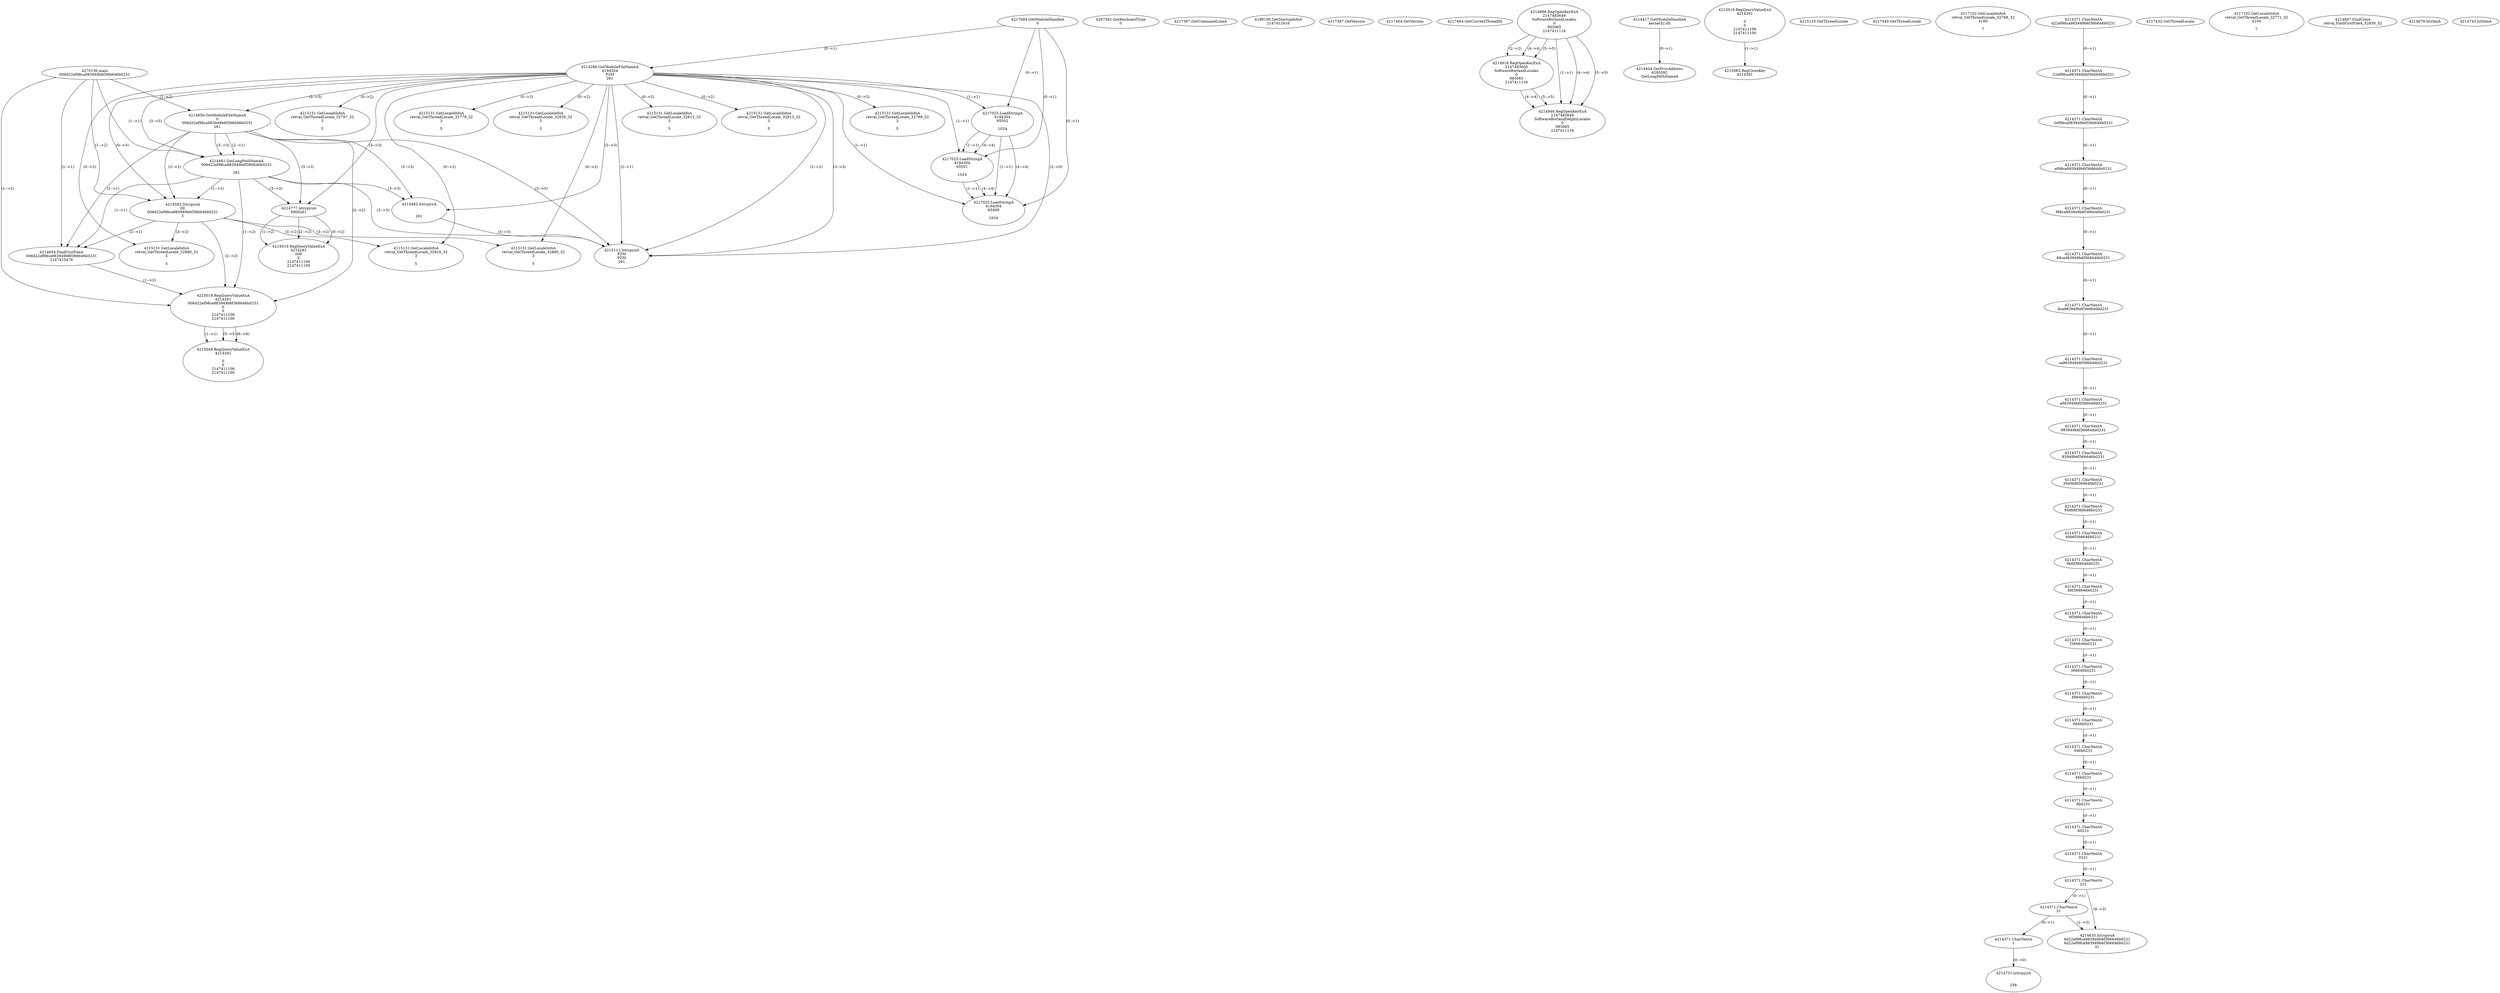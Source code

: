 // Global SCDG with merge call
digraph {
	0 [label="4270136.main
006d22ef98ca983949b6f366646b0231"]
	1 [label="4217684.GetModuleHandleA
0"]
	2 [label="4207361.GetKeyboardType
0"]
	3 [label="4217367.GetCommandLineA
"]
	4 [label="4199106.GetStartupInfoA
2147412416"]
	5 [label="4217387.GetVersion
"]
	6 [label="4217404.GetVersion
"]
	7 [label="4217464.GetCurrentThreadId
"]
	8 [label="4214286.GetModuleFileNameA
4194304
PZM
261"]
	1 -> 8 [label="(0-->1)"]
	9 [label="4214856.GetModuleFileNameA
0
006d22ef98ca983949b6f366646b0231
261"]
	0 -> 9 [label="(1-->2)"]
	8 -> 9 [label="(3-->3)"]
	10 [label="4214886.RegOpenKeyExA
2147483649
Software\Borland\Locales
0
983065
2147411116"]
	11 [label="4214417.GetModuleHandleA
kernel32.dll"]
	12 [label="4214434.GetProcAddress
6295592
GetLongPathNameA"]
	11 -> 12 [label="(0-->1)"]
	13 [label="4214461.GetLongPathNameA
006d22ef98ca983949b6f366646b0231

261"]
	0 -> 13 [label="(1-->1)"]
	9 -> 13 [label="(2-->1)"]
	8 -> 13 [label="(3-->3)"]
	9 -> 13 [label="(3-->3)"]
	14 [label="4214482.lstrcpynA


261"]
	8 -> 14 [label="(3-->3)"]
	9 -> 14 [label="(3-->3)"]
	13 -> 14 [label="(3-->3)"]
	15 [label="4215019.RegQueryValueExA
4214291

0
0
2147411106
2147411100"]
	16 [label="4215083.RegCloseKey
4214291"]
	15 -> 16 [label="(1-->1)"]
	17 [label="4215112.lstrcpynA
PZM
PZM
261"]
	8 -> 17 [label="(2-->1)"]
	8 -> 17 [label="(2-->2)"]
	8 -> 17 [label="(3-->3)"]
	9 -> 17 [label="(3-->3)"]
	13 -> 17 [label="(3-->3)"]
	14 -> 17 [label="(3-->3)"]
	8 -> 17 [label="(2-->0)"]
	18 [label="4215125.GetThreadLocale
"]
	19 [label="4215131.GetLocaleInfoA
retval_GetThreadLocale_32789_32
3

5"]
	8 -> 19 [label="(0-->2)"]
	20 [label="4217025.LoadStringA
4194304
65502

1024"]
	1 -> 20 [label="(0-->1)"]
	8 -> 20 [label="(1-->1)"]
	21 [label="4217025.LoadStringA
4194304
65501

1024"]
	1 -> 21 [label="(0-->1)"]
	8 -> 21 [label="(1-->1)"]
	20 -> 21 [label="(1-->1)"]
	20 -> 21 [label="(4-->4)"]
	22 [label="4217025.LoadStringA
4194304
65499

1024"]
	1 -> 22 [label="(0-->1)"]
	8 -> 22 [label="(1-->1)"]
	20 -> 22 [label="(1-->1)"]
	21 -> 22 [label="(1-->1)"]
	20 -> 22 [label="(4-->4)"]
	21 -> 22 [label="(4-->4)"]
	23 [label="4214916.RegOpenKeyExA
2147483650
Software\Borland\Locales
0
983065
2147411116"]
	10 -> 23 [label="(2-->2)"]
	10 -> 23 [label="(4-->4)"]
	10 -> 23 [label="(5-->5)"]
	24 [label="4215131.GetLocaleInfoA
retval_GetThreadLocale_32797_32
3

5"]
	8 -> 24 [label="(0-->2)"]
	25 [label="4217449.GetThreadLocale
"]
	26 [label="4217102.GetLocaleInfoA
retval_GetThreadLocale_32768_32
4100

7"]
	27 [label="4214582.lstrcpynA
00
006d22ef98ca983949b6f366646b0231
3"]
	0 -> 27 [label="(1-->2)"]
	9 -> 27 [label="(2-->2)"]
	13 -> 27 [label="(1-->2)"]
	8 -> 27 [label="(0-->3)"]
	28 [label="4214371.CharNextA
d22ef98ca983949b6f366646b0231"]
	29 [label="4214371.CharNextA
22ef98ca983949b6f366646b0231"]
	28 -> 29 [label="(0-->1)"]
	30 [label="4214371.CharNextA
2ef98ca983949b6f366646b0231"]
	29 -> 30 [label="(0-->1)"]
	31 [label="4214371.CharNextA
ef98ca983949b6f366646b0231"]
	30 -> 31 [label="(0-->1)"]
	32 [label="4214371.CharNextA
f98ca983949b6f366646b0231"]
	31 -> 32 [label="(0-->1)"]
	33 [label="4214371.CharNextA
98ca983949b6f366646b0231"]
	32 -> 33 [label="(0-->1)"]
	34 [label="4214371.CharNextA
8ca983949b6f366646b0231"]
	33 -> 34 [label="(0-->1)"]
	35 [label="4214371.CharNextA
ca983949b6f366646b0231"]
	34 -> 35 [label="(0-->1)"]
	36 [label="4214371.CharNextA
a983949b6f366646b0231"]
	35 -> 36 [label="(0-->1)"]
	37 [label="4214371.CharNextA
983949b6f366646b0231"]
	36 -> 37 [label="(0-->1)"]
	38 [label="4214371.CharNextA
83949b6f366646b0231"]
	37 -> 38 [label="(0-->1)"]
	39 [label="4214371.CharNextA
3949b6f366646b0231"]
	38 -> 39 [label="(0-->1)"]
	40 [label="4214371.CharNextA
949b6f366646b0231"]
	39 -> 40 [label="(0-->1)"]
	41 [label="4214371.CharNextA
49b6f366646b0231"]
	40 -> 41 [label="(0-->1)"]
	42 [label="4214371.CharNextA
9b6f366646b0231"]
	41 -> 42 [label="(0-->1)"]
	43 [label="4214371.CharNextA
b6f366646b0231"]
	42 -> 43 [label="(0-->1)"]
	44 [label="4214371.CharNextA
6f366646b0231"]
	43 -> 44 [label="(0-->1)"]
	45 [label="4214371.CharNextA
f366646b0231"]
	44 -> 45 [label="(0-->1)"]
	46 [label="4214371.CharNextA
366646b0231"]
	45 -> 46 [label="(0-->1)"]
	47 [label="4214371.CharNextA
66646b0231"]
	46 -> 47 [label="(0-->1)"]
	48 [label="4214371.CharNextA
6646b0231"]
	47 -> 48 [label="(0-->1)"]
	49 [label="4214371.CharNextA
646b0231"]
	48 -> 49 [label="(0-->1)"]
	50 [label="4214371.CharNextA
46b0231"]
	49 -> 50 [label="(0-->1)"]
	51 [label="4214371.CharNextA
6b0231"]
	50 -> 51 [label="(0-->1)"]
	52 [label="4214371.CharNextA
b0231"]
	51 -> 52 [label="(0-->1)"]
	53 [label="4214371.CharNextA
0231"]
	52 -> 53 [label="(0-->1)"]
	54 [label="4214371.CharNextA
231"]
	53 -> 54 [label="(0-->1)"]
	55 [label="4214371.CharNextA
31"]
	54 -> 55 [label="(0-->1)"]
	56 [label="4214371.CharNextA
1"]
	55 -> 56 [label="(0-->1)"]
	57 [label="4214635.lstrcpynA
6d22ef98ca983949b6f366646b0231
6d22ef98ca983949b6f366646b0231
31"]
	54 -> 57 [label="(0-->3)"]
	55 -> 57 [label="(1-->3)"]
	58 [label="4214654.FindFirstFileA
006d22ef98ca983949b6f366646b0231
2147410478"]
	0 -> 58 [label="(1-->1)"]
	9 -> 58 [label="(2-->1)"]
	13 -> 58 [label="(1-->1)"]
	27 -> 58 [label="(2-->1)"]
	59 [label="4215019.RegQueryValueExA
4214291
006d22ef98ca983949b6f366646b0231
0
0
2147411106
2147411100"]
	0 -> 59 [label="(1-->2)"]
	9 -> 59 [label="(2-->2)"]
	13 -> 59 [label="(1-->2)"]
	27 -> 59 [label="(2-->2)"]
	58 -> 59 [label="(1-->2)"]
	60 [label="4215049.RegQueryValueExA
4214291

0
0
2147411106
2147411100"]
	59 -> 60 [label="(1-->1)"]
	59 -> 60 [label="(5-->5)"]
	59 -> 60 [label="(6-->6)"]
	61 [label="4215131.GetLocaleInfoA
retval_GetThreadLocale_32880_32
3

5"]
	8 -> 61 [label="(0-->2)"]
	27 -> 61 [label="(3-->2)"]
	62 [label="4217432.GetThreadLocale
"]
	63 [label="4217102.GetLocaleInfoA
retval_GetThreadLocale_32771_32
4100

7"]
	64 [label="4215131.GetLocaleInfoA
retval_GetThreadLocale_32916_32
3

5"]
	8 -> 64 [label="(0-->2)"]
	27 -> 64 [label="(3-->2)"]
	65 [label="4214946.RegOpenKeyExA
2147483649
Software\Borland\Delphi\Locales
0
983065
2147411116"]
	10 -> 65 [label="(1-->1)"]
	10 -> 65 [label="(4-->4)"]
	23 -> 65 [label="(4-->4)"]
	10 -> 65 [label="(5-->5)"]
	23 -> 65 [label="(5-->5)"]
	66 [label="4215131.GetLocaleInfoA
retval_GetThreadLocale_32779_32
3

5"]
	8 -> 66 [label="(0-->2)"]
	67 [label="4215131.GetLocaleInfoA
retval_GetThreadLocale_32830_32
3

5"]
	8 -> 67 [label="(0-->2)"]
	68 [label="4214667.FindClose
retval_FindFirstFileA_32839_32"]
	69 [label="4214679.lstrlenA
"]
	70 [label="4214731.lstrcpynA


258"]
	56 -> 70 [label="(0-->0)"]
	71 [label="4214743.lstrlenA
"]
	72 [label="4214777.lstrcpynA
00\
00\
261"]
	8 -> 72 [label="(3-->3)"]
	9 -> 72 [label="(3-->3)"]
	13 -> 72 [label="(3-->3)"]
	73 [label="4215019.RegQueryValueExA
4214291
00\
0
0
2147411106
2147411100"]
	72 -> 73 [label="(1-->2)"]
	72 -> 73 [label="(2-->2)"]
	72 -> 73 [label="(0-->2)"]
	74 [label="4215131.GetLocaleInfoA
retval_GetThreadLocale_32860_32
3

5"]
	8 -> 74 [label="(0-->2)"]
	27 -> 74 [label="(3-->2)"]
	75 [label="4215131.GetLocaleInfoA
retval_GetThreadLocale_32812_32
3

5"]
	8 -> 75 [label="(0-->2)"]
	76 [label="4215131.GetLocaleInfoA
retval_GetThreadLocale_32813_32
3

5"]
	8 -> 76 [label="(0-->2)"]
}
